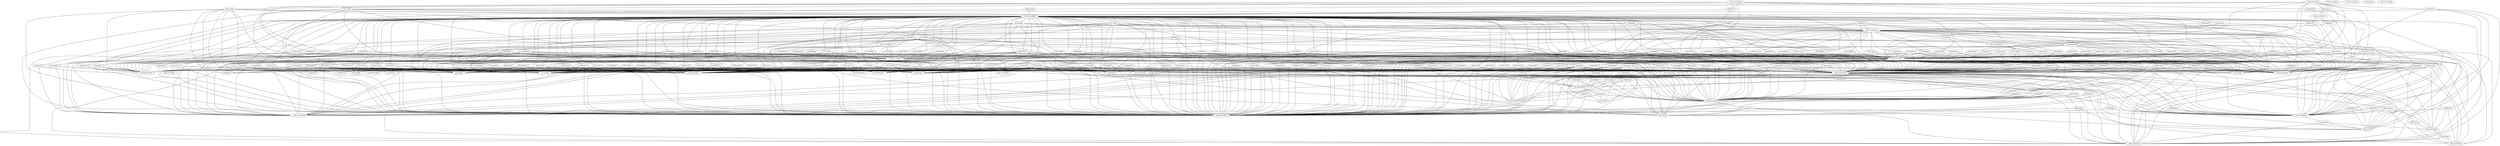 strict graph  {
"-1001239812760";
608835832;
584123424;
330058506;
351420751;
443961627;
276823935;
319297662;
778583324;
782667704;
385004249;
"-1001157104447";
382710853;
304307014;
411077771;
1367633279;
438924375;
883885087;
623270771;
399600779;
"-1001334129847";
599247647;
792535258;
327998296;
341538578;
226458381;
578168184;
270466342;
341715592;
361343106;
352105560;
362325767;
385798259;
364661506;
707821194;
356351344;
723340875;
275886581;
808588074;
395553419;
615750127;
384978347;
714782283;
717711893;
388960268;
310784943;
555486710;
747823734;
416566328;
795772964;
705997592;
341323372;
713946356;
301501691;
347426218;
354176552;
343401752;
302591338;
363323938;
387145373;
422504094;
276900504;
1560581085;
329643374;
1590183508;
764846335;
301067799;
738607756;
574394629;
355629729;
360489068;
589012842;
318432284;
653384882;
1066758925;
398772632;
2125000902;
692520945;
431755114;
880186212;
387659951;
432875222;
718838984;
376819714;
338471244;
598693906;
321400997;
344000748;
375666265;
684319160;
394726547;
271512206;
355186248;
343245081;
359604561;
305244423;
733013271;
519465345;
642794220;
339900862;
375078166;
351731016;
300093750;
793063942;
416037961;
379528023;
521687349;
311644567;
408073537;
320028293;
756323692;
313423763;
287339072;
351233967;
372279219;
365807411;
394823337;
336918482;
461286809;
138417495;
616978828;
374517025;
626638246;
397872157;
401597327;
414154085;
354218871;
563433985;
422299359;
343815531;
384033422;
463796552;
706229738;
"-1001710272214";
653587948;
354186382;
648625006;
"-1001717281469";
"-1001732706863";
345545534;
1218898476;
633257795;
332483681;
"-1001227473315";
564183723;
374969967;
"-344549940";
"-1001173318014";
466504977;
331374666;
297436987;
392481516;
407139929;
407545988;
430795362;
432435797;
636830879;
709409991;
929101075;
753471603;
305803942;
319903012;
333426120;
334949784;
338857819;
339638209;
345497258;
346867035;
353066048;
374338998;
379109400;
"-1001603813635";
"-1001361736186";
343288031;
212760783;
700026594;
377941064;
"-1001175044367";
334586711;
"-1001292444256";
740371542;
396029117;
691169346;
620376943;
841180793;
445201592;
888733140;
608478864;
641337496;
359465073;
537845613;
328258648;
"-1001220113574";
785068359;
539172373;
488245171;
458152116;
431562549;
429656363;
390012035;
602179563;
505167055;
421447203;
737423443;
604631918;
852054893;
542238178;
798572012;
630540377;
387569690;
379808338;
376960463;
367651540;
336935859;
333927694;
316652012;
658449925;
"-1001570918883";
"-1001732134622";
"-1001212518214";
375214393;
257596202;
363642495;
405689637;
265720006;
448720430;
629332282;
347689505;
337220371;
305341617;
665105485;
325188985;
280373566;
377665086;
446194134;
"-1001469408945";
1247610013;
"-1001471458339";
"-613804919";
"-1001797520554";
"-342320588";
"-1001185315608";
312338741;
"-235323550";
"-1001368473033";
"-587148780";
"-1001375265923";
1332620747;
"-1001569165178";
"-742694309";
"-1001187717864";
"-722001624";
"-642046531";
"-1001712275568";
"-731353893";
"-1001193736965";
442724959;
"-655254677";
"-358363197";
"-1001413362336";
"-1001220266876";
"-1001445345298";
"-1001344378129";
"-297699337";
"-494777910";
"-1001191810518";
"-1001391364057";
"-565131208";
"-401649892";
"-323462587";
"-463259603";
"-519076223";
"-330500354";
"-270077657";
"-378163056";
"-1001339282837";
"-1001239812760" -- 608835832;
"-1001239812760" -- 584123424;
"-1001239812760" -- 330058506;
"-1001239812760" -- 351420751;
"-1001239812760" -- 443961627;
"-1001239812760" -- 276823935;
"-1001239812760" -- 319297662;
"-1001239812760" -- 778583324;
"-1001239812760" -- 782667704;
"-1001239812760" -- 385004249;
608835832 -- "-1001292444256";
608835832 -- "-1001220113574";
608835832 -- "-1001212518214";
608835832 -- "-342320588";
584123424 -- "-1001334129847";
584123424 -- "-1001570918883";
584123424 -- "-1001212518214";
584123424 -- "-1001368473033";
584123424 -- "-1001569165178";
584123424 -- "-742694309";
584123424 -- "-722001624";
584123424 -- "-1001220266876";
584123424 -- "-519076223";
584123424 -- "-330500354";
584123424 -- "-378163056";
330058506 -- "-1001212518214";
330058506 -- "-1001193736965";
330058506 -- "-1001445345298";
351420751 -- "-1001220113574";
351420751 -- "-1001212518214";
351420751 -- "-342320588";
351420751 -- "-1001193736965";
351420751 -- "-1001344378129";
351420751 -- "-1001191810518";
443961627 -- "-1001220113574";
443961627 -- "-1001212518214";
443961627 -- "-1001413362336";
276823935 -- "-1001334129847";
276823935 -- "-1001212518214";
276823935 -- "-1001375265923";
276823935 -- "-358363197";
276823935 -- "-1001413362336";
319297662 -- "-1001220113574";
319297662 -- "-1001469408945";
319297662 -- "-1001185315608";
319297662 -- "-1001344378129";
778583324 -- "-1001227473315";
778583324 -- "-1001344378129";
782667704 -- "-1001220113574";
782667704 -- "-1001212518214";
385004249 -- "-1001334129847";
385004249 -- "-463259603";
"-1001157104447" -- 382710853;
"-1001157104447" -- 304307014;
"-1001157104447" -- 411077771;
"-1001157104447" -- 1367633279;
"-1001157104447" -- 438924375;
"-1001157104447" -- 883885087;
"-1001157104447" -- 623270771;
"-1001157104447" -- 399600779;
382710853 -- "-1001334129847";
382710853 -- "-1001220113574";
382710853 -- "-1001212518214";
382710853 -- "-1001368473033";
382710853 -- "-722001624";
382710853 -- "-731353893";
382710853 -- "-1001220266876";
382710853 -- "-463259603";
304307014 -- "-1001173318014";
304307014 -- "-1001220113574";
304307014 -- "-1001344378129";
411077771 -- "-1001361736186";
411077771 -- "-1001569165178";
1367633279 -- "-1001173318014";
1367633279 -- "-1001344378129";
438924375 -- "-1001334129847";
438924375 -- "-1001212518214";
883885087 -- "-1001227473315";
883885087 -- "-1001344378129";
623270771 -- "-1001220113574";
623270771 -- "-1001212518214";
399600779 -- "-1001361736186";
399600779 -- "-1001569165178";
"-1001334129847" -- 599247647;
"-1001334129847" -- 792535258;
"-1001334129847" -- 327998296;
"-1001334129847" -- 341538578;
"-1001334129847" -- 226458381;
"-1001334129847" -- 578168184;
"-1001334129847" -- 270466342;
"-1001334129847" -- 341715592;
"-1001334129847" -- 361343106;
"-1001334129847" -- 352105560;
"-1001334129847" -- 362325767;
"-1001334129847" -- 385798259;
"-1001334129847" -- 364661506;
"-1001334129847" -- 707821194;
"-1001334129847" -- 356351344;
"-1001334129847" -- 723340875;
"-1001334129847" -- 275886581;
"-1001334129847" -- 808588074;
"-1001334129847" -- 395553419;
"-1001334129847" -- 615750127;
"-1001334129847" -- 384978347;
"-1001334129847" -- 714782283;
"-1001334129847" -- 717711893;
"-1001334129847" -- 388960268;
"-1001334129847" -- 310784943;
"-1001334129847" -- 555486710;
"-1001334129847" -- 747823734;
"-1001334129847" -- 416566328;
"-1001334129847" -- 795772964;
"-1001334129847" -- 705997592;
"-1001334129847" -- 341323372;
"-1001334129847" -- 713946356;
"-1001334129847" -- 301501691;
"-1001334129847" -- 347426218;
"-1001334129847" -- 354176552;
"-1001334129847" -- 343401752;
"-1001334129847" -- 302591338;
"-1001334129847" -- 363323938;
"-1001334129847" -- 387145373;
"-1001334129847" -- 422504094;
"-1001334129847" -- 276900504;
"-1001334129847" -- 1560581085;
"-1001334129847" -- 329643374;
"-1001334129847" -- 1590183508;
"-1001334129847" -- 764846335;
"-1001334129847" -- 301067799;
"-1001334129847" -- 738607756;
"-1001334129847" -- 574394629;
"-1001334129847" -- 355629729;
"-1001334129847" -- 360489068;
"-1001334129847" -- 589012842;
"-1001334129847" -- 318432284;
"-1001334129847" -- 653384882;
"-1001334129847" -- 1066758925;
"-1001334129847" -- 398772632;
"-1001334129847" -- 2125000902;
"-1001334129847" -- 692520945;
"-1001334129847" -- 431755114;
"-1001334129847" -- 880186212;
"-1001334129847" -- 387659951;
"-1001334129847" -- 432875222;
"-1001334129847" -- 718838984;
"-1001334129847" -- 376819714;
"-1001334129847" -- 338471244;
"-1001334129847" -- 598693906;
"-1001334129847" -- 321400997;
"-1001334129847" -- 344000748;
"-1001334129847" -- 375666265;
"-1001334129847" -- 684319160;
"-1001334129847" -- 394726547;
"-1001334129847" -- 271512206;
"-1001334129847" -- 355186248;
"-1001334129847" -- 343245081;
"-1001334129847" -- 359604561;
"-1001334129847" -- 305244423;
"-1001334129847" -- 733013271;
"-1001334129847" -- 519465345;
"-1001334129847" -- 642794220;
"-1001334129847" -- 339900862;
"-1001334129847" -- 375078166;
"-1001334129847" -- 351731016;
"-1001334129847" -- 300093750;
"-1001334129847" -- 793063942;
"-1001334129847" -- 416037961;
"-1001334129847" -- 379528023;
"-1001334129847" -- 521687349;
"-1001334129847" -- 311644567;
"-1001334129847" -- 408073537;
"-1001334129847" -- 320028293;
"-1001334129847" -- 756323692;
"-1001334129847" -- 313423763;
"-1001334129847" -- 287339072;
"-1001334129847" -- 351233967;
"-1001334129847" -- 372279219;
"-1001334129847" -- 365807411;
"-1001334129847" -- 394823337;
"-1001334129847" -- 336918482;
"-1001334129847" -- 461286809;
"-1001334129847" -- 138417495;
"-1001334129847" -- 616978828;
"-1001334129847" -- 374517025;
"-1001334129847" -- 626638246;
"-1001334129847" -- 397872157;
"-1001334129847" -- 401597327;
"-1001334129847" -- 414154085;
"-1001334129847" -- 354218871;
"-1001334129847" -- 563433985;
"-1001334129847" -- 422299359;
"-1001334129847" -- 343815531;
"-1001334129847" -- 384033422;
"-1001334129847" -- 463796552;
"-1001334129847" -- 706229738;
599247647 -- "-1001220113574";
599247647 -- "-1001368473033";
599247647 -- "-731353893";
599247647 -- "-1001220266876";
599247647 -- "-1001344378129";
599247647 -- "-463259603";
599247647 -- "-1001339282837";
792535258 -- "-1001570918883";
792535258 -- "-1001212518214";
792535258 -- "-1001185315608";
792535258 -- "-1001368473033";
792535258 -- "-742694309";
792535258 -- "-722001624";
792535258 -- "-731353893";
792535258 -- "-1001220266876";
792535258 -- "-463259603";
792535258 -- "-330500354";
792535258 -- "-378163056";
792535258 -- "-1001339282837";
327998296 -- "-1001710272214";
327998296 -- "-1001212518214";
327998296 -- "-1001368473033";
327998296 -- "-722001624";
327998296 -- "-731353893";
327998296 -- "-1001413362336";
327998296 -- "-1001220266876";
327998296 -- "-463259603";
341538578 -- "-344549940";
341538578 -- "-1001368473033";
341538578 -- "-1001375265923";
341538578 -- "-731353893";
341538578 -- "-1001220266876";
341538578 -- "-463259603";
226458381 -- "-1001710272214";
226458381 -- "-1001732706863";
226458381 -- "-344549940";
226458381 -- "-1001212518214";
226458381 -- "-1001368473033";
226458381 -- "-587148780";
226458381 -- "-722001624";
226458381 -- "-731353893";
226458381 -- "-1001220266876";
226458381 -- "-463259603";
226458381 -- "-1001339282837";
578168184 -- "-1001368473033";
578168184 -- "-722001624";
578168184 -- "-731353893";
578168184 -- "-1001220266876";
578168184 -- "-330500354";
578168184 -- "-378163056";
270466342 -- "-1001717281469";
270466342 -- "-344549940";
270466342 -- "-1001185315608";
270466342 -- "-587148780";
270466342 -- "-1001375265923";
270466342 -- "-722001624";
270466342 -- "-731353893";
270466342 -- "-1001413362336";
270466342 -- "-1001220266876";
270466342 -- "-1001339282837";
341715592 -- "-1001732706863";
341715592 -- "-344549940";
341715592 -- "-1001173318014";
341715592 -- "-1001220113574";
341715592 -- "-1001212518214";
341715592 -- "-1001368473033";
341715592 -- "-587148780";
341715592 -- "-1001375265923";
341715592 -- "-722001624";
341715592 -- "-731353893";
341715592 -- "-1001220266876";
341715592 -- "-463259603";
361343106 -- "-1001173318014";
361343106 -- "-1001220113574";
361343106 -- "-1001212518214";
361343106 -- "-1001368473033";
361343106 -- "-731353893";
361343106 -- "-1001220266876";
361343106 -- "-463259603";
361343106 -- "-1001339282837";
352105560 -- "-1001185315608";
352105560 -- "-1001368473033";
352105560 -- "-722001624";
352105560 -- "-731353893";
352105560 -- "-1001220266876";
352105560 -- "-463259603";
352105560 -- "-1001339282837";
362325767 -- "-1001220113574";
362325767 -- "-587148780";
362325767 -- "-1001375265923";
362325767 -- "-1001413362336";
385798259 -- "-344549940";
385798259 -- "-1001212518214";
385798259 -- "-722001624";
385798259 -- "-1001220266876";
385798259 -- "-297699337";
385798259 -- "-463259603";
364661506 -- "-1001220113574";
364661506 -- "-1001185315608";
364661506 -- "-1001368473033";
364661506 -- "-1001413362336";
364661506 -- "-1001445345298";
364661506 -- "-1001344378129";
707821194 -- "-1001212518214";
707821194 -- "-1001797520554";
707821194 -- "-1001368473033";
707821194 -- "-1001344378129";
707821194 -- "-401649892";
356351344 -- "-344549940";
356351344 -- "-1001212518214";
356351344 -- "-1001368473033";
356351344 -- "-587148780";
356351344 -- "-1001375265923";
356351344 -- "-722001624";
356351344 -- "-731353893";
356351344 -- "-358363197";
356351344 -- "-1001220266876";
356351344 -- "-463259603";
356351344 -- "-1001339282837";
723340875 -- "-1001732706863";
723340875 -- "-344549940";
723340875 -- "-587148780";
723340875 -- "-1001375265923";
723340875 -- "-722001624";
723340875 -- "-731353893";
723340875 -- "-1001220266876";
723340875 -- "-463259603";
723340875 -- "-1001339282837";
275886581 -- "-1001603813635";
275886581 -- "-1001212518214";
275886581 -- "-1001368473033";
275886581 -- "-722001624";
275886581 -- "-731353893";
275886581 -- "-1001220266876";
275886581 -- "-1001445345298";
275886581 -- "-519076223";
275886581 -- "-1001339282837";
808588074 -- "-1001732706863";
808588074 -- "-1001368473033";
808588074 -- "-1001375265923";
808588074 -- "-1001712275568";
808588074 -- "-565131208";
395553419 -- "-1001368473033";
395553419 -- "-1001391364057";
615750127 -- "-1001212518214";
615750127 -- "-1001368473033";
615750127 -- "-1001712275568";
615750127 -- "-1001391364057";
384978347 -- "-344549940";
384978347 -- "-1001220113574";
384978347 -- "-1001212518214";
384978347 -- "-1001368473033";
384978347 -- "-722001624";
384978347 -- "-731353893";
384978347 -- "-1001220266876";
384978347 -- "-1001344378129";
384978347 -- "-463259603";
384978347 -- "-1001339282837";
714782283 -- "-1001361736186";
714782283 -- "-722001624";
714782283 -- "-1001712275568";
714782283 -- "-1001220266876";
717711893 -- "-1001361736186";
717711893 -- "-1001220113574";
717711893 -- "-1001368473033";
717711893 -- "-323462587";
388960268 -- "-1001220113574";
388960268 -- "-1001712275568";
310784943 -- "-1001173318014";
310784943 -- "-1001361736186";
310784943 -- "-1001220113574";
310784943 -- "-1001368473033";
310784943 -- "-1001344378129";
555486710 -- "-344549940";
555486710 -- "-1001220113574";
555486710 -- "-1001212518214";
555486710 -- "-1001368473033";
555486710 -- "-587148780";
555486710 -- "-1001375265923";
555486710 -- "-722001624";
555486710 -- "-731353893";
555486710 -- "-1001220266876";
555486710 -- "-1001445345298";
555486710 -- "-463259603";
747823734 -- "-1001220113574";
747823734 -- "-1001212518214";
747823734 -- "-1001375265923";
747823734 -- "-358363197";
747823734 -- "-1001413362336";
747823734 -- "-1001191810518";
416566328 -- "-1001173318014";
416566328 -- "-1001292444256";
416566328 -- "-1001220113574";
416566328 -- "-1001212518214";
416566328 -- "-1001185315608";
416566328 -- "-1001368473033";
416566328 -- "-1001344378129";
795772964 -- "-1001212518214";
795772964 -- "-722001624";
795772964 -- "-731353893";
795772964 -- "-463259603";
705997592 -- "-1001375265923";
705997592 -- "-1001193736965";
705997592 -- "-1001191810518";
341323372 -- "-1001212518214";
341323372 -- "-1001368473033";
341323372 -- "-1001712275568";
341323372 -- "-731353893";
341323372 -- "-1001220266876";
341323372 -- "-463259603";
341323372 -- "-1001339282837";
713946356 -- "-1001220113574";
713946356 -- "-1001212518214";
713946356 -- "-342320588";
301501691 -- "-1001220113574";
301501691 -- "-1001212518214";
301501691 -- "-1001368473033";
347426218 -- "-722001624";
347426218 -- "-731353893";
347426218 -- "-1001220266876";
347426218 -- "-1001445345298";
347426218 -- "-463259603";
354176552 -- "-1001212518214";
354176552 -- "-613804919";
354176552 -- "-1001368473033";
354176552 -- "-1001569165178";
354176552 -- "-722001624";
354176552 -- "-731353893";
354176552 -- "-1001220266876";
354176552 -- "-463259603";
354176552 -- "-378163056";
354176552 -- "-1001339282837";
343401752 -- "-731353893";
343401752 -- "-1001220266876";
343401752 -- "-463259603";
343401752 -- "-1001339282837";
302591338 -- "-1001717281469";
302591338 -- "-1001361736186";
302591338 -- "-1001569165178";
302591338 -- "-1001712275568";
363323938 -- "-1001220113574";
363323938 -- "-1001368473033";
363323938 -- "-722001624";
363323938 -- "-1001220266876";
363323938 -- "-463259603";
387145373 -- "-1001212518214";
387145373 -- "-1001368473033";
387145373 -- "-1001712275568";
387145373 -- "-731353893";
387145373 -- "-1001220266876";
387145373 -- "-463259603";
422504094 -- "-1001710272214";
422504094 -- "-1001212518214";
422504094 -- "-613804919";
422504094 -- "-1001368473033";
422504094 -- "-1001569165178";
422504094 -- "-722001624";
422504094 -- "-731353893";
422504094 -- "-463259603";
422504094 -- "-1001339282837";
276900504 -- "-613804919";
276900504 -- "-1001569165178";
276900504 -- "-742694309";
276900504 -- "-722001624";
276900504 -- "-731353893";
276900504 -- "-463259603";
1560581085 -- "-722001624";
1560581085 -- "-731353893";
1560581085 -- "-1001220266876";
329643374 -- "-1001368473033";
329643374 -- "-1001569165178";
1590183508 -- "-722001624";
1590183508 -- "-731353893";
764846335 -- "-1001212518214";
764846335 -- "-1001368473033";
764846335 -- "-1001220266876";
764846335 -- "-1001445345298";
301067799 -- "-1001212518214";
301067799 -- "-1001368473033";
738607756 -- "-1001712275568";
738607756 -- "-463259603";
738607756 -- "-1001339282837";
574394629 -- "-731353893";
574394629 -- "-1001220266876";
355629729 -- "-344549940";
355629729 -- "-1001570918883";
355629729 -- "-1001212518214";
355629729 -- "-1001368473033";
355629729 -- "-587148780";
355629729 -- "-1001375265923";
355629729 -- "-722001624";
355629729 -- "-731353893";
355629729 -- "-1001220266876";
355629729 -- "-463259603";
355629729 -- "-330500354";
355629729 -- "-378163056";
355629729 -- "-1001339282837";
360489068 -- "-1001212518214";
360489068 -- "-1001368473033";
360489068 -- "-1001712275568";
360489068 -- "-731353893";
360489068 -- "-1001220266876";
360489068 -- "-1001445345298";
360489068 -- "-463259603";
589012842 -- "-1001212518214";
589012842 -- "-731353893";
589012842 -- "-1001220266876";
589012842 -- "-463259603";
318432284 -- "-344549940";
318432284 -- "-587148780";
318432284 -- "-1001375265923";
318432284 -- "-722001624";
318432284 -- "-731353893";
653384882 -- "-1001220113574";
653384882 -- "-1001212518214";
653384882 -- "-1001368473033";
653384882 -- "-1001712275568";
653384882 -- "-731353893";
653384882 -- "-1001220266876";
653384882 -- "-463259603";
1066758925 -- "-1001361736186";
1066758925 -- "-731353893";
398772632 -- "-1001212518214";
398772632 -- "-1001368473033";
2125000902 -- "-1001569165178";
2125000902 -- "-1001712275568";
692520945 -- "-1001603813635";
692520945 -- "-1001212518214";
692520945 -- "-1001368473033";
692520945 -- "-1001569165178";
692520945 -- "-722001624";
692520945 -- "-731353893";
692520945 -- "-1001220266876";
692520945 -- "-1001339282837";
431755114 -- "-1001212518214";
431755114 -- "-1001368473033";
431755114 -- "-1001712275568";
431755114 -- "-731353893";
431755114 -- "-1001220266876";
431755114 -- "-463259603";
880186212 -- "-1001212518214";
880186212 -- "-1001445345298";
387659951 -- "-1001361736186";
387659951 -- "-1001569165178";
432875222 -- "-1001361736186";
432875222 -- "-1001712275568";
718838984 -- "-1001212518214";
718838984 -- "-1001368473033";
718838984 -- "-722001624";
718838984 -- "-1001445345298";
718838984 -- "-463259603";
376819714 -- "-1001361736186";
376819714 -- "-1001212518214";
376819714 -- "-1001185315608";
376819714 -- "-1001368473033";
376819714 -- "-1001445345298";
338471244 -- "-1001212518214";
338471244 -- "-1001368473033";
598693906 -- "-1001220113574";
598693906 -- "-1001368473033";
321400997 -- "-1001220113574";
321400997 -- "-1001212518214";
321400997 -- "-1001368473033";
321400997 -- "-722001624";
344000748 -- "-1001212518214";
344000748 -- "-1001368473033";
344000748 -- "-1001712275568";
375666265 -- "-1001220113574";
375666265 -- "-1001212518214";
375666265 -- "-342320588";
375666265 -- "-1001185315608";
375666265 -- "-1001368473033";
684319160 -- "-1001212518214";
684319160 -- "-1001368473033";
394726547 -- "-1001212518214";
394726547 -- "-1001185315608";
394726547 -- "-1001368473033";
271512206 -- "-1001220113574";
271512206 -- "-1001368473033";
271512206 -- "-1001220266876";
271512206 -- "-463259603";
355186248 -- "-1001220113574";
355186248 -- "-1001212518214";
343245081 -- "-1001361736186";
343245081 -- "-1001368473033";
343245081 -- "-463259603";
343245081 -- "-1001339282837";
359604561 -- "-1001569165178";
359604561 -- "-722001624";
359604561 -- "-731353893";
359604561 -- "-1001220266876";
305244423 -- "-1001212518214";
305244423 -- "-1001185315608";
733013271 -- "-1001173318014";
733013271 -- "-1001220113574";
733013271 -- "-1001712275568";
519465345 -- "-1001212518214";
519465345 -- "-1001368473033";
519465345 -- "-1001712275568";
642794220 -- "-1001220113574";
642794220 -- "-1001212518214";
642794220 -- "-1001368473033";
642794220 -- "-1001445345298";
339900862 -- "-1001173318014";
339900862 -- "-1001220113574";
339900862 -- "-1001212518214";
339900862 -- "-1001368473033";
339900862 -- "-1001712275568";
375078166 -- "-1001173318014";
375078166 -- "-1001368473033";
375078166 -- "-1001712275568";
351731016 -- "-1001368473033";
351731016 -- "-1001339282837";
300093750 -- "-1001220113574";
300093750 -- "-1001212518214";
300093750 -- "-342320588";
300093750 -- "-1001368473033";
793063942 -- "-1001212518214";
793063942 -- "-1001368473033";
793063942 -- "-1001712275568";
416037961 -- "-1001361736186";
416037961 -- "-1001368473033";
416037961 -- "-1001569165178";
379528023 -- "-1001212518214";
379528023 -- "-1001368473033";
521687349 -- "-1001220113574";
521687349 -- "-1001212518214";
521687349 -- "-1001368473033";
311644567 -- "-1001361736186";
311644567 -- "-1001212518214";
311644567 -- "-1001185315608";
311644567 -- "-1001368473033";
311644567 -- "-587148780";
311644567 -- "-1001375265923";
311644567 -- "-1001413362336";
408073537 -- "-1001212518214";
408073537 -- "-1001368473033";
408073537 -- "-587148780";
408073537 -- "-1001375265923";
408073537 -- "-1001413362336";
320028293 -- "-1001368473033";
320028293 -- "-731353893";
320028293 -- "-1001220266876";
320028293 -- "-463259603";
320028293 -- "-1001339282837";
756323692 -- "-1001603813635";
756323692 -- "-1001212518214";
756323692 -- "-722001624";
756323692 -- "-731353893";
756323692 -- "-1001220266876";
756323692 -- "-463259603";
756323692 -- "-1001339282837";
313423763 -- "-731353893";
313423763 -- "-1001220266876";
287339072 -- "-1001220113574";
287339072 -- "-1001368473033";
287339072 -- "-1001344378129";
351233967 -- "-1001220113574";
351233967 -- "-1001368473033";
351233967 -- "-1001339282837";
372279219 -- "-1001368473033";
372279219 -- "-1001445345298";
372279219 -- "-463259603";
365807411 -- "-1001361736186";
365807411 -- "-1001212518214";
365807411 -- "-1001368473033";
394823337 -- "-1001212518214";
394823337 -- "-1001368473033";
394823337 -- "-1001712275568";
336918482 -- "-1001212518214";
336918482 -- "-1001368473033";
461286809 -- "-1001212518214";
461286809 -- "-1001368473033";
461286809 -- "-1001375265923";
461286809 -- "-1001712275568";
138417495 -- "-1001717281469";
138417495 -- "-1001361736186";
138417495 -- "-1001569165178";
616978828 -- "-1001361736186";
616978828 -- "-1001220113574";
616978828 -- "-1001212518214";
616978828 -- "-1001185315608";
616978828 -- "-1001368473033";
374517025 -- "-1001569165178";
374517025 -- "-1001445345298";
626638246 -- "-1001212518214";
626638246 -- "-587148780";
626638246 -- "-1001375265923";
626638246 -- "-358363197";
397872157 -- "-1001569165178";
397872157 -- "-1001445345298";
401597327 -- "-1001569165178";
401597327 -- "-1001712275568";
414154085 -- "-1001220113574";
414154085 -- "-1001368473033";
414154085 -- "-1001569165178";
354218871 -- "-1001368473033";
354218871 -- "-1001569165178";
563433985 -- "-1001212518214";
563433985 -- "-1001185315608";
563433985 -- "-1001368473033";
422299359 -- "-1001220113574";
422299359 -- "-1001212518214";
422299359 -- "-297699337";
343815531 -- "-1001212518214";
343815531 -- "-1001368473033";
384033422 -- "-1001212518214";
384033422 -- "-1001445345298";
463796552 -- "-1001212518214";
463796552 -- "-1001368473033";
706229738 -- "-1001212518214";
706229738 -- "-1001368473033";
"-1001710272214" -- 653587948;
"-1001710272214" -- 354186382;
"-1001710272214" -- 648625006;
653587948 -- "-1001212518214";
653587948 -- "-731353893";
354186382 -- "-1001570918883";
354186382 -- "-613804919";
354186382 -- "-1001185315608";
354186382 -- "-742694309";
354186382 -- "-722001624";
354186382 -- "-1001712275568";
354186382 -- "-731353893";
354186382 -- "-1001220266876";
354186382 -- "-463259603";
354186382 -- "-519076223";
354186382 -- "-330500354";
354186382 -- "-378163056";
354186382 -- "-1001339282837";
648625006 -- "-613804919";
648625006 -- "-1001368473033";
648625006 -- "-1001569165178";
648625006 -- "-742694309";
648625006 -- "-722001624";
648625006 -- "-1001712275568";
648625006 -- "-731353893";
648625006 -- "-1001220266876";
648625006 -- "-463259603";
"-1001732706863" -- 345545534;
"-1001732706863" -- 1218898476;
"-1001732706863" -- 633257795;
"-1001732706863" -- 332483681;
345545534 -- "-1001361736186";
345545534 -- "-1001569165178";
1218898476 -- "-1001361736186";
1218898476 -- "-1001569165178";
633257795 -- "-1001361736186";
633257795 -- "-1001569165178";
633257795 -- "-1001445345298";
332483681 -- "-1001361736186";
332483681 -- "-1001569165178";
"-1001227473315" -- 564183723;
"-1001227473315" -- 374969967;
564183723 -- "-1001173318014";
564183723 -- "-1001344378129";
374969967 -- "-1001173318014";
374969967 -- "-1001344378129";
"-1001173318014" -- 466504977;
"-1001173318014" -- 331374666;
"-1001173318014" -- 297436987;
"-1001173318014" -- 392481516;
"-1001173318014" -- 407139929;
"-1001173318014" -- 407545988;
"-1001173318014" -- 430795362;
"-1001173318014" -- 432435797;
"-1001173318014" -- 636830879;
"-1001173318014" -- 709409991;
"-1001173318014" -- 929101075;
"-1001173318014" -- 753471603;
"-1001173318014" -- 305803942;
"-1001173318014" -- 319903012;
"-1001173318014" -- 333426120;
"-1001173318014" -- 334949784;
"-1001173318014" -- 338857819;
"-1001173318014" -- 339638209;
"-1001173318014" -- 345497258;
"-1001173318014" -- 346867035;
"-1001173318014" -- 353066048;
"-1001173318014" -- 374338998;
"-1001173318014" -- 379109400;
466504977 -- "-1001220113574";
466504977 -- "-1001212518214";
466504977 -- "-342320588";
466504977 -- "-1001344378129";
331374666 -- "-1001220113574";
331374666 -- "-1001185315608";
331374666 -- "-1001344378129";
297436987 -- "-1001212518214";
297436987 -- "-1001375265923";
297436987 -- "-358363197";
297436987 -- "-1001413362336";
392481516 -- "-1001220113574";
392481516 -- "-1001212518214";
407139929 -- "-1001220113574";
407139929 -- "-1001212518214";
407545988 -- "-1001220113574";
407545988 -- "-1001212518214";
430795362 -- "-1001220113574";
430795362 -- "-1001212518214";
430795362 -- "-1001368473033";
432435797 -- "-1001220113574";
432435797 -- "-1001212518214";
432435797 -- "-1001344378129";
636830879 -- "-1001212518214";
636830879 -- "-1001375265923";
636830879 -- "-1001344378129";
709409991 -- "-1001220113574";
709409991 -- "-1001212518214";
709409991 -- "-342320588";
929101075 -- "-1001185315608";
929101075 -- "-297699337";
753471603 -- "-1001220113574";
753471603 -- "-1001212518214";
305803942 -- "-1001220113574";
305803942 -- "-1001212518214";
305803942 -- "-1001368473033";
305803942 -- "-1001191810518";
319903012 -- "-1001220113574";
319903012 -- "-1001344378129";
333426120 -- "-1001175044367";
333426120 -- "-1001220113574";
333426120 -- "-1001212518214";
334949784 -- "-1001220113574";
334949784 -- "-1001212518214";
338857819 -- "-1001220113574";
338857819 -- "-1001212518214";
338857819 -- "-1001797520554";
338857819 -- "-1001185315608";
338857819 -- "-1001368473033";
339638209 -- "-1001212518214";
339638209 -- "-1001344378129";
345497258 -- "-1001220113574";
345497258 -- "-1001212518214";
345497258 -- "-342320588";
345497258 -- "-1001344378129";
346867035 -- "-1001220113574";
346867035 -- "-1001212518214";
346867035 -- "-1001185315608";
346867035 -- "-1001368473033";
346867035 -- "-1001344378129";
353066048 -- "-1001220113574";
353066048 -- "-1001212518214";
353066048 -- "-1001413362336";
374338998 -- "-1001220113574";
374338998 -- "-1001185315608";
379109400 -- "-1001292444256";
379109400 -- "-1001220113574";
379109400 -- "-1001212518214";
379109400 -- "-1001185315608";
379109400 -- "-1001368473033";
379109400 -- "-742694309";
"-1001361736186" -- 343288031;
"-1001361736186" -- 212760783;
"-1001361736186" -- 700026594;
"-1001361736186" -- 377941064;
343288031 -- "-1001212518214";
343288031 -- "-1001469408945";
343288031 -- "-1001797520554";
343288031 -- "-1001185315608";
343288031 -- "-1001368473033";
343288031 -- "-642046531";
343288031 -- "-494777910";
343288031 -- "-565131208";
343288031 -- "-401649892";
343288031 -- "-270077657";
212760783 -- "-1001212518214";
212760783 -- "-1001368473033";
700026594 -- "-1001469408945";
700026594 -- "-1001185315608";
700026594 -- "-565131208";
700026594 -- "-270077657";
377941064 -- "-1001569165178";
377941064 -- "-1001220266876";
"-1001175044367" -- 334586711;
334586711 -- "-1001220113574";
334586711 -- "-1001212518214";
334586711 -- "-342320588";
"-1001292444256" -- 740371542;
"-1001292444256" -- 396029117;
"-1001292444256" -- 691169346;
"-1001292444256" -- 620376943;
"-1001292444256" -- 841180793;
"-1001292444256" -- 445201592;
"-1001292444256" -- 888733140;
"-1001292444256" -- 608478864;
"-1001292444256" -- 641337496;
"-1001292444256" -- 359465073;
"-1001292444256" -- 537845613;
"-1001292444256" -- 328258648;
740371542 -- "-1001220113574";
740371542 -- "-655254677";
396029117 -- "-1001220113574";
396029117 -- "-1001212518214";
396029117 -- "-342320588";
691169346 -- "-1001212518214";
691169346 -- "-655254677";
620376943 -- "-1001220113574";
620376943 -- "-1001212518214";
620376943 -- "-1001344378129";
841180793 -- "-1001220113574";
841180793 -- "-342320588";
445201592 -- "-1001220113574";
445201592 -- "-1001212518214";
445201592 -- "-655254677";
445201592 -- "-323462587";
888733140 -- "-1001220113574";
888733140 -- "-1001212518214";
888733140 -- "-655254677";
608478864 -- "-1001212518214";
608478864 -- "-1001368473033";
608478864 -- "-1001712275568";
641337496 -- "-1001220113574";
641337496 -- "-323462587";
359465073 -- "-1001375265923";
359465073 -- "-358363197";
537845613 -- "-1001220113574";
537845613 -- "-1001212518214";
537845613 -- "-1001185315608";
537845613 -- "-1001368473033";
537845613 -- "-742694309";
537845613 -- "-655254677";
328258648 -- "-1001220113574";
328258648 -- "-1001212518214";
328258648 -- "-1001185315608";
328258648 -- "-1001368473033";
328258648 -- "-742694309";
"-1001220113574" -- 785068359;
"-1001220113574" -- 539172373;
"-1001220113574" -- 488245171;
"-1001220113574" -- 458152116;
"-1001220113574" -- 431562549;
"-1001220113574" -- 429656363;
"-1001220113574" -- 390012035;
"-1001220113574" -- 602179563;
"-1001220113574" -- 505167055;
"-1001220113574" -- 421447203;
"-1001220113574" -- 737423443;
"-1001220113574" -- 604631918;
"-1001220113574" -- 852054893;
"-1001220113574" -- 542238178;
"-1001220113574" -- 798572012;
"-1001220113574" -- 630540377;
"-1001220113574" -- 387569690;
"-1001220113574" -- 379808338;
"-1001220113574" -- 376960463;
"-1001220113574" -- 367651540;
"-1001220113574" -- 336935859;
"-1001220113574" -- 333927694;
"-1001220113574" -- 316652012;
"-1001220113574" -- 658449925;
785068359 -- "-1001212518214";
785068359 -- "-342320588";
785068359 -- "-1001344378129";
539172373 -- "-1001212518214";
539172373 -- "-1001368473033";
539172373 -- "-565131208";
488245171 -- "-1001212518214";
488245171 -- "-1001797520554";
488245171 -- "-1001185315608";
488245171 -- "-642046531";
458152116 -- "-1001212518214";
458152116 -- "-1001469408945";
458152116 -- "-1001375265923";
431562549 -- "-1001212518214";
431562549 -- "-1001375265923";
431562549 -- "-1001344378129";
429656363 -- "-1001375265923";
429656363 -- "-358363197";
390012035 -- "-1001212518214";
390012035 -- "-1001375265923";
602179563 -- "-1001212518214";
602179563 -- "-1001797520554";
602179563 -- "-342320588";
602179563 -- "-1001185315608";
602179563 -- "-1001368473033";
602179563 -- "-297699337";
505167055 -- "-342320588";
505167055 -- "-1001413362336";
505167055 -- "-1001344378129";
421447203 -- "-1001212518214";
421447203 -- "-1001368473033";
421447203 -- "-1001344378129";
737423443 -- "-1001212518214";
737423443 -- "-1001469408945";
737423443 -- "-1001797520554";
737423443 -- "-1001185315608";
737423443 -- "-1001368473033";
737423443 -- "-642046531";
737423443 -- "-494777910";
737423443 -- "-565131208";
737423443 -- "-401649892";
737423443 -- "-270077657";
604631918 -- "-1001212518214";
604631918 -- "-1001368473033";
604631918 -- "-1001712275568";
852054893 -- "-1001212518214";
852054893 -- "-1001445345298";
542238178 -- "-1001212518214";
542238178 -- "-1001445345298";
798572012 -- "-1001212518214";
798572012 -- "-1001344378129";
630540377 -- "-1001212518214";
630540377 -- "-342320588";
387569690 -- "-1001212518214";
387569690 -- "-358363197";
379808338 -- "-1001185315608";
379808338 -- "-494777910";
379808338 -- "-565131208";
379808338 -- "-401649892";
376960463 -- "-1001469408945";
376960463 -- "-1001185315608";
376960463 -- "-1001368473033";
376960463 -- "-494777910";
367651540 -- "-1001212518214";
367651540 -- "-1001375265923";
367651540 -- "-1001193736965";
367651540 -- "-1001413362336";
367651540 -- "-1001191810518";
336935859 -- "-1001212518214";
336935859 -- "-1001469408945";
336935859 -- "-565131208";
333927694 -- "-1001212518214";
333927694 -- "-1001368473033";
333927694 -- "-1001712275568";
316652012 -- "-1001212518214";
316652012 -- "-342320588";
316652012 -- "-1001193736965";
316652012 -- "-358363197";
316652012 -- "-1001413362336";
316652012 -- "-1001191810518";
658449925 -- "-1001212518214";
658449925 -- "-342320588";
658449925 -- "-1001368473033";
658449925 -- "-1001712275568";
"-1001212518214" -- 375214393;
"-1001212518214" -- 257596202;
"-1001212518214" -- 363642495;
"-1001212518214" -- 405689637;
"-1001212518214" -- 265720006;
"-1001212518214" -- 448720430;
"-1001212518214" -- 629332282;
"-1001212518214" -- 347689505;
"-1001212518214" -- 337220371;
"-1001212518214" -- 305341617;
"-1001212518214" -- 665105485;
"-1001212518214" -- 325188985;
"-1001212518214" -- 280373566;
"-1001212518214" -- 377665086;
"-1001212518214" -- 446194134;
375214393 -- "-1001469408945";
375214393 -- "-1001185315608";
375214393 -- "-565131208";
257596202 -- "-1001375265923";
257596202 -- "-358363197";
363642495 -- "-1001469408945";
363642495 -- "-1001185315608";
363642495 -- "-1001368473033";
405689637 -- "-1001185315608";
405689637 -- "-1001368473033";
265720006 -- "-1001375265923";
265720006 -- "-1001193736965";
265720006 -- "-358363197";
265720006 -- "-1001191810518";
448720430 -- "-1001469408945";
448720430 -- "-1001375265923";
448720430 -- "-358363197";
448720430 -- "-565131208";
629332282 -- "-1001368473033";
629332282 -- "-1001413362336";
629332282 -- "-1001191810518";
347689505 -- "-1001469408945";
347689505 -- "-1001185315608";
347689505 -- "-565131208";
337220371 -- "-1001185315608";
337220371 -- "-1001368473033";
337220371 -- "-587148780";
337220371 -- "-1001375265923";
305341617 -- "-1001368473033";
305341617 -- "-494777910";
665105485 -- "-1001185315608";
665105485 -- "-1001413362336";
325188985 -- "-1001185315608";
325188985 -- "-1001368473033";
325188985 -- "-1001413362336";
280373566 -- "-1001185315608";
280373566 -- "-1001413362336";
377665086 -- "-587148780";
377665086 -- "-1001375265923";
446194134 -- "-1001193736965";
446194134 -- "-1001191810518";
"-1001469408945" -- 1247610013;
1247610013 -- "-1001185315608";
1247610013 -- "-494777910";
1247610013 -- "-565131208";
"-1001185315608" -- 312338741;
312338741 -- "-1001368473033";
312338741 -- "-587148780";
312338741 -- "-1001375265923";
312338741 -- "-1001712275568";
312338741 -- "-358363197";
312338741 -- "-1001413362336";
"-1001375265923" -- 1332620747;
1332620747 -- "-1001193736965";
1332620747 -- "-358363197";
1332620747 -- "-1001413362336";
"-1001193736965" -- 442724959;
442724959 -- "-1001413362336";
442724959 -- "-1001191810518";
}
